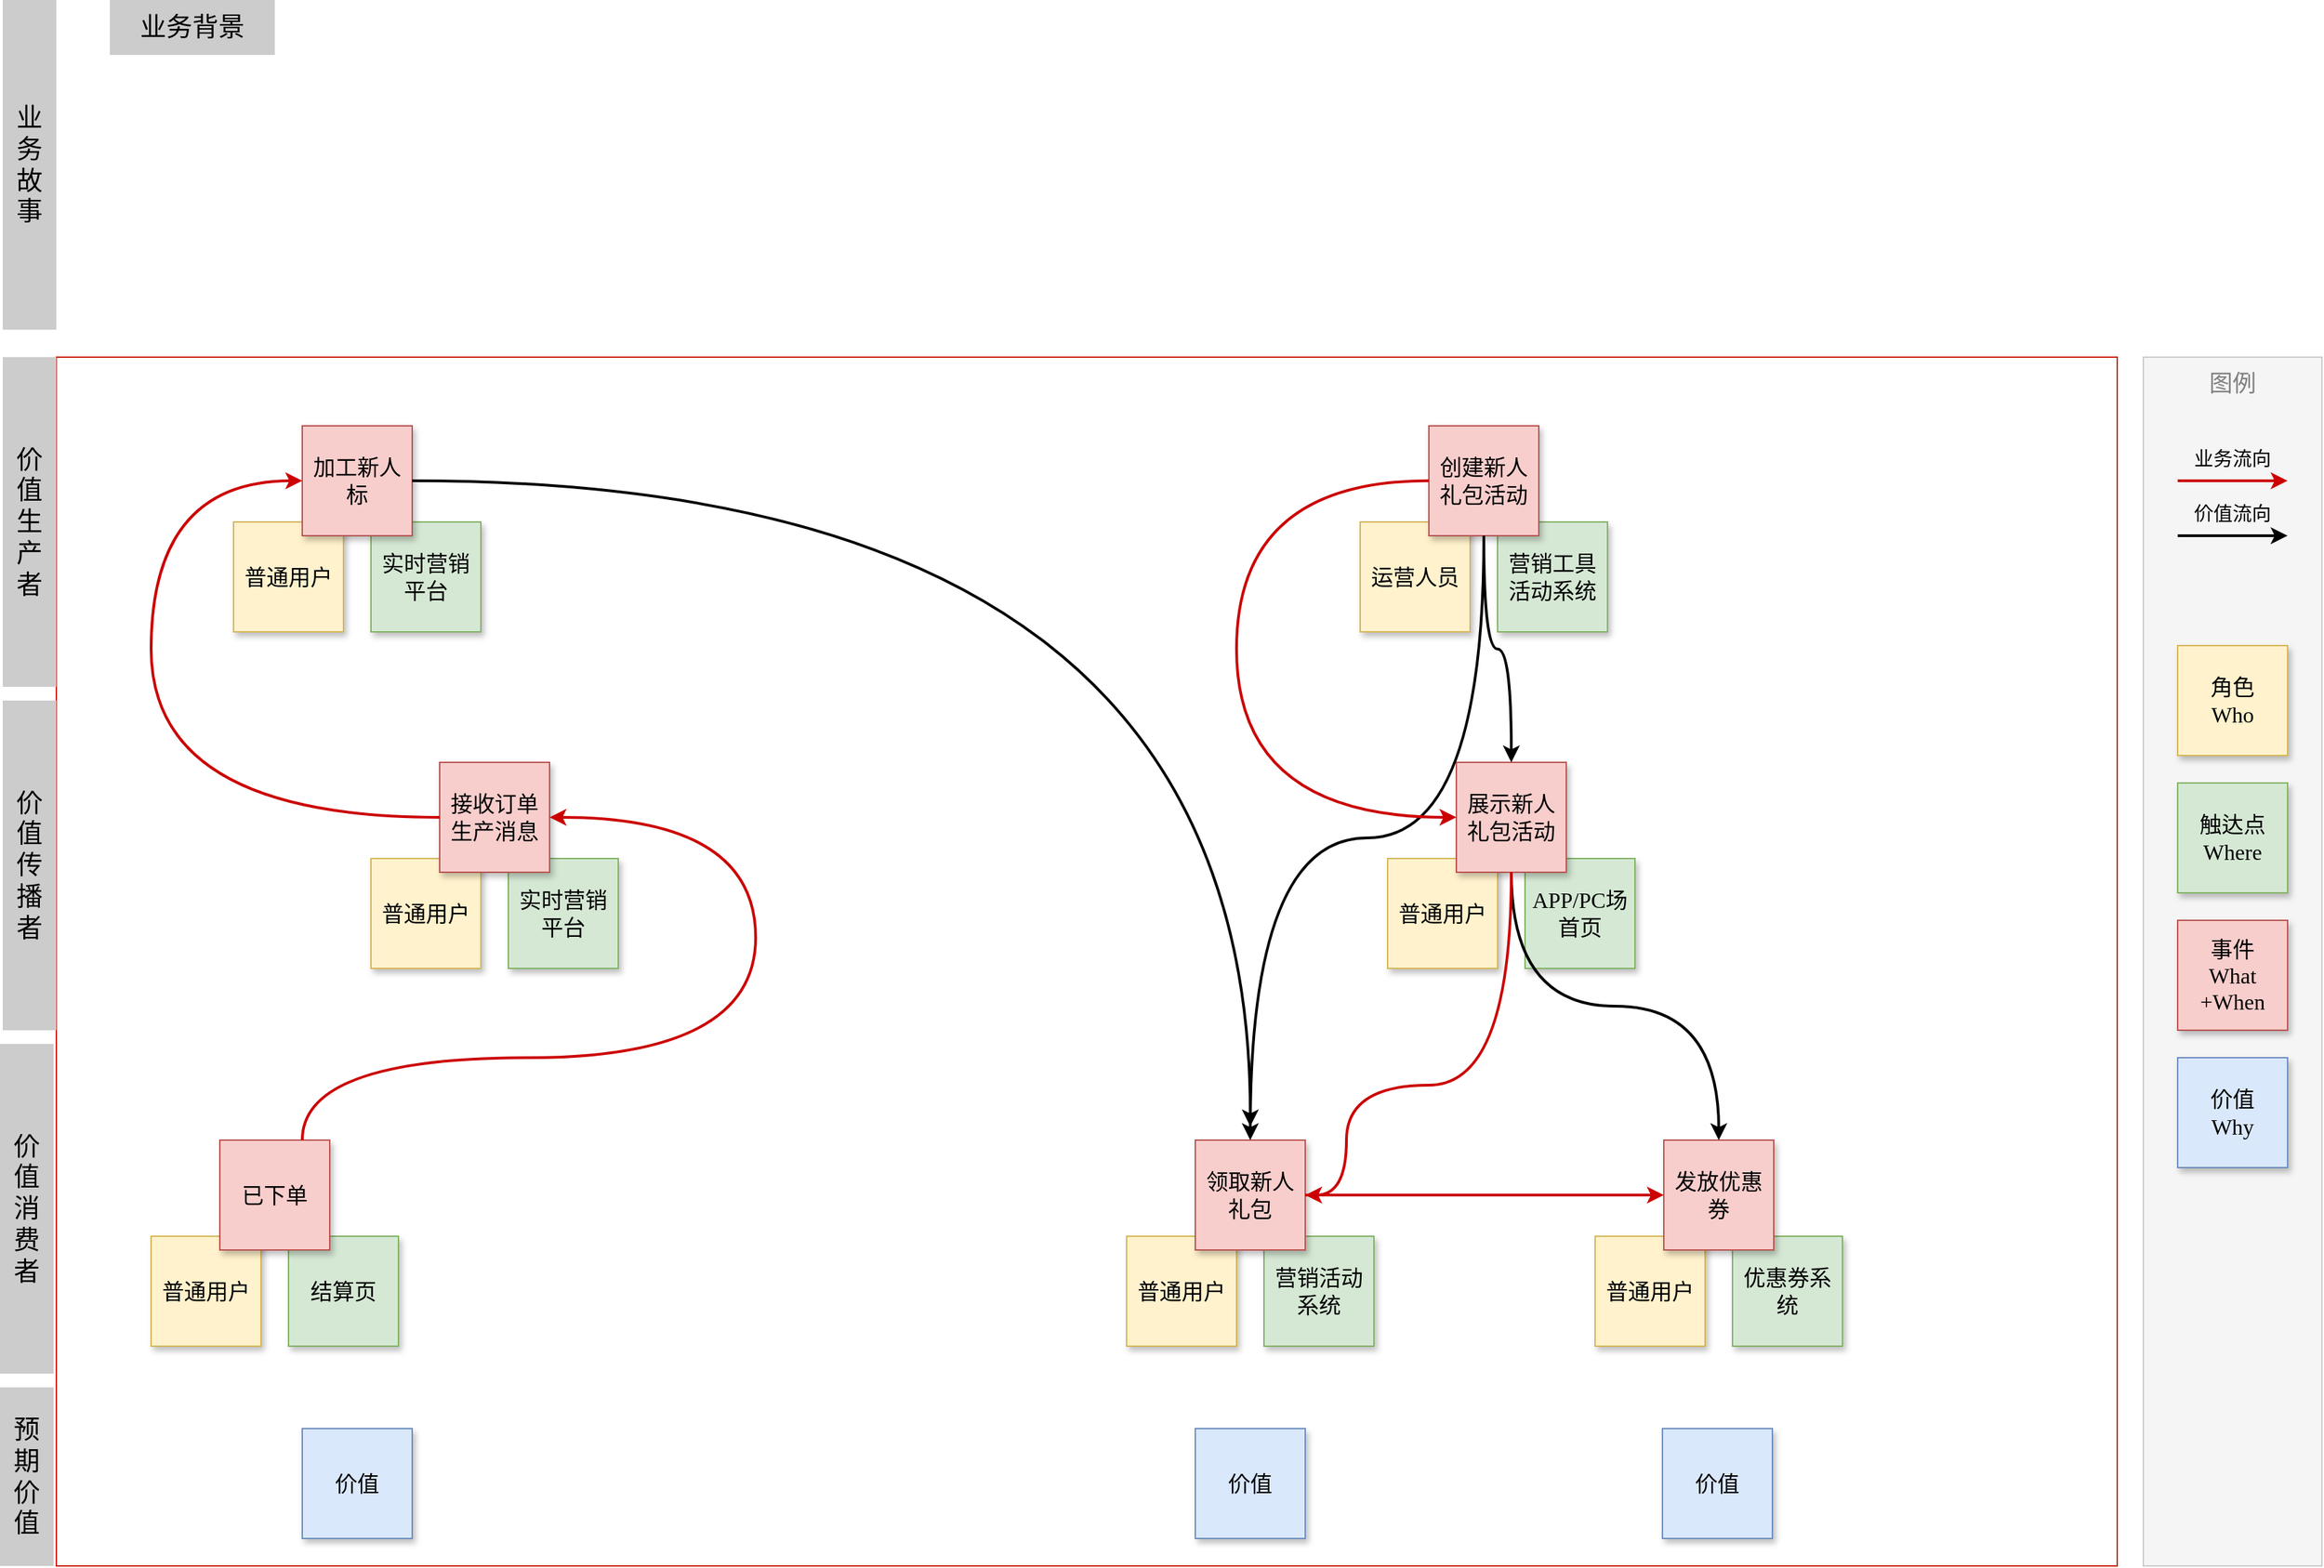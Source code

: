 <mxfile version="18.0.0" type="github" pages="2">
  <diagram id="4Q9TF3lznDVTkEvCDdlb" name="价值故事">
    <mxGraphModel dx="1554" dy="2163" grid="1" gridSize="10" guides="1" tooltips="1" connect="1" arrows="1" fold="1" page="1" pageScale="1" pageWidth="827" pageHeight="1169" math="0" shadow="0">
      <root>
        <mxCell id="0" />
        <mxCell id="1" parent="0" />
        <mxCell id="bpDGhnPp3fPbOnquEx1t-83" value="" style="rounded=0;whiteSpace=wrap;html=1;sketch=0;fontFamily=京东朗正体;fontSize=19;strokeWidth=1;fillColor=none;strokeColor=#CC2310;" parent="1" vertex="1">
          <mxGeometry x="121" y="-860" width="1500" height="880" as="geometry" />
        </mxCell>
        <mxCell id="bpDGhnPp3fPbOnquEx1t-13" value="" style="group" parent="1" vertex="1" connectable="0">
          <mxGeometry x="1640" y="-860" width="130" height="880" as="geometry" />
        </mxCell>
        <mxCell id="bpDGhnPp3fPbOnquEx1t-1" value="" style="rounded=0;whiteSpace=wrap;html=1;shadow=0;glass=0;sketch=0;fontFamily=京东朗正;fontSize=16;fillColor=#f5f5f5;strokeWidth=1;strokeColor=#CCCCCC;fontColor=#333333;" parent="bpDGhnPp3fPbOnquEx1t-13" vertex="1">
          <mxGeometry width="130" height="880" as="geometry" />
        </mxCell>
        <mxCell id="3SkN5idlx2916w4DAsXx-9" value="角色&lt;br&gt;Who" style="whiteSpace=wrap;html=1;aspect=fixed;fillColor=#fff2cc;strokeColor=#d6b656;shadow=1;sketch=0;glass=0;fontSize=16;fontFamily=京东朗正体;" parent="bpDGhnPp3fPbOnquEx1t-13" vertex="1">
          <mxGeometry x="25" y="210" width="80" height="80" as="geometry" />
        </mxCell>
        <mxCell id="3SkN5idlx2916w4DAsXx-10" value="事件&lt;br&gt;What&lt;br&gt;+When" style="whiteSpace=wrap;html=1;aspect=fixed;fillColor=#f8cecc;strokeColor=#b85450;shadow=1;sketch=0;glass=0;fontSize=16;fontFamily=京东朗正体;" parent="bpDGhnPp3fPbOnquEx1t-13" vertex="1">
          <mxGeometry x="25" y="410" width="80" height="80" as="geometry" />
        </mxCell>
        <mxCell id="3SkN5idlx2916w4DAsXx-11" value="价值&lt;br&gt;Why" style="whiteSpace=wrap;html=1;aspect=fixed;fillColor=#dae8fc;strokeColor=#6c8ebf;shadow=1;sketch=0;glass=0;fontSize=16;fontFamily=京东朗正体;" parent="bpDGhnPp3fPbOnquEx1t-13" vertex="1">
          <mxGeometry x="25" y="510" width="80" height="80" as="geometry" />
        </mxCell>
        <mxCell id="3SkN5idlx2916w4DAsXx-13" value="触达点&lt;br&gt;Where" style="whiteSpace=wrap;html=1;aspect=fixed;fillColor=#d5e8d4;strokeColor=#82b366;shadow=1;sketch=0;glass=0;fontSize=16;fontFamily=京东朗正体;" parent="bpDGhnPp3fPbOnquEx1t-13" vertex="1">
          <mxGeometry x="25" y="310" width="80" height="80" as="geometry" />
        </mxCell>
        <mxCell id="bpDGhnPp3fPbOnquEx1t-4" value="图例" style="text;html=1;strokeColor=none;fillColor=none;align=center;verticalAlign=middle;whiteSpace=wrap;rounded=0;sketch=0;fontFamily=京东朗正体;fontSize=17;fontColor=#808080;" parent="bpDGhnPp3fPbOnquEx1t-13" vertex="1">
          <mxGeometry width="130" height="40" as="geometry" />
        </mxCell>
        <mxCell id="bpDGhnPp3fPbOnquEx1t-8" value="" style="curved=1;endArrow=classic;html=1;fontFamily=京东朗正;fontSize=16;strokeColor=#000000;strokeWidth=2;sketch=0;anchorPointDirection=1;exitX=1;exitY=0.5;exitDx=0;exitDy=0;edgeStyle=orthogonalEdgeStyle;" parent="bpDGhnPp3fPbOnquEx1t-13" edge="1">
          <mxGeometry width="50" height="50" relative="1" as="geometry">
            <mxPoint x="25" y="130" as="sourcePoint" />
            <mxPoint x="105" y="130" as="targetPoint" />
          </mxGeometry>
        </mxCell>
        <mxCell id="bpDGhnPp3fPbOnquEx1t-9" value="价值流向" style="text;html=1;strokeColor=none;fillColor=none;align=center;verticalAlign=middle;whiteSpace=wrap;rounded=0;sketch=0;fontFamily=京东朗正体;fontSize=14;fontColor=#000000;" parent="bpDGhnPp3fPbOnquEx1t-13" vertex="1">
          <mxGeometry y="105" width="130" height="20" as="geometry" />
        </mxCell>
        <mxCell id="bpDGhnPp3fPbOnquEx1t-10" value="" style="curved=1;endArrow=classic;html=1;fontFamily=京东朗正;fontSize=16;strokeColor=#CC0000;strokeWidth=2;sketch=0;anchorPointDirection=1;exitX=1;exitY=0.5;exitDx=0;exitDy=0;edgeStyle=orthogonalEdgeStyle;" parent="bpDGhnPp3fPbOnquEx1t-13" edge="1">
          <mxGeometry width="50" height="50" relative="1" as="geometry">
            <mxPoint x="25" y="90" as="sourcePoint" />
            <mxPoint x="105" y="90" as="targetPoint" />
          </mxGeometry>
        </mxCell>
        <mxCell id="bpDGhnPp3fPbOnquEx1t-11" value="业务流向" style="text;html=1;strokeColor=none;fillColor=none;align=center;verticalAlign=middle;whiteSpace=wrap;rounded=0;sketch=0;fontFamily=京东朗正体;fontSize=14;fontColor=#000000;" parent="bpDGhnPp3fPbOnquEx1t-13" vertex="1">
          <mxGeometry y="65" width="130" height="20" as="geometry" />
        </mxCell>
        <mxCell id="bpDGhnPp3fPbOnquEx1t-30" value="价值" style="whiteSpace=wrap;html=1;aspect=fixed;fillColor=#dae8fc;strokeColor=#6c8ebf;shadow=1;sketch=0;glass=0;fontSize=16;fontFamily=京东朗正体;" parent="1" vertex="1">
          <mxGeometry x="300" y="-80" width="80" height="80" as="geometry" />
        </mxCell>
        <mxCell id="bpDGhnPp3fPbOnquEx1t-32" value="价值" style="whiteSpace=wrap;html=1;aspect=fixed;fillColor=#dae8fc;strokeColor=#6c8ebf;shadow=1;sketch=0;glass=0;fontSize=16;fontFamily=京东朗正体;" parent="1" vertex="1">
          <mxGeometry x="950" y="-80" width="80" height="80" as="geometry" />
        </mxCell>
        <mxCell id="bpDGhnPp3fPbOnquEx1t-33" value="价值" style="whiteSpace=wrap;html=1;aspect=fixed;fillColor=#dae8fc;strokeColor=#6c8ebf;shadow=1;sketch=0;glass=0;fontSize=16;fontFamily=京东朗正体;" parent="1" vertex="1">
          <mxGeometry x="1290" y="-80" width="80" height="80" as="geometry" />
        </mxCell>
        <mxCell id="bpDGhnPp3fPbOnquEx1t-35" value="预期价值" style="rounded=0;whiteSpace=wrap;html=1;sketch=0;fontFamily=京东朗正体;fontSize=19;fontColor=#000000;strokeColor=none;strokeWidth=1;fillColor=#CCCCCC;" parent="1" vertex="1">
          <mxGeometry x="80" y="-110" width="39" height="130" as="geometry" />
        </mxCell>
        <mxCell id="bpDGhnPp3fPbOnquEx1t-36" value="价值消费者" style="rounded=0;whiteSpace=wrap;html=1;sketch=0;fontFamily=京东朗正体;fontSize=19;fontColor=#000000;strokeColor=none;strokeWidth=1;fillColor=#CCCCCC;" parent="1" vertex="1">
          <mxGeometry x="80" y="-360" width="39" height="240" as="geometry" />
        </mxCell>
        <mxCell id="bpDGhnPp3fPbOnquEx1t-41" value="" style="group" parent="1" vertex="1" connectable="0">
          <mxGeometry x="190" y="-290" width="180" height="150" as="geometry" />
        </mxCell>
        <mxCell id="bpDGhnPp3fPbOnquEx1t-37" value="普通用户" style="whiteSpace=wrap;html=1;aspect=fixed;fillColor=#fff2cc;strokeColor=#d6b656;shadow=1;sketch=0;glass=0;fontSize=16;fontFamily=京东朗正体;" parent="bpDGhnPp3fPbOnquEx1t-41" vertex="1">
          <mxGeometry y="70" width="80" height="80" as="geometry" />
        </mxCell>
        <mxCell id="bpDGhnPp3fPbOnquEx1t-39" value="结算页" style="whiteSpace=wrap;html=1;aspect=fixed;fillColor=#d5e8d4;strokeColor=#82b366;shadow=1;sketch=0;glass=0;fontSize=16;fontFamily=京东朗正体;" parent="bpDGhnPp3fPbOnquEx1t-41" vertex="1">
          <mxGeometry x="100" y="70" width="80" height="80" as="geometry" />
        </mxCell>
        <mxCell id="bpDGhnPp3fPbOnquEx1t-40" value="已下单" style="whiteSpace=wrap;html=1;aspect=fixed;fillColor=#f8cecc;strokeColor=#b85450;shadow=1;sketch=0;glass=0;fontSize=16;fontFamily=京东朗正体;" parent="bpDGhnPp3fPbOnquEx1t-41" vertex="1">
          <mxGeometry x="50" width="80" height="80" as="geometry" />
        </mxCell>
        <mxCell id="bpDGhnPp3fPbOnquEx1t-46" value="" style="group" parent="1" vertex="1" connectable="0">
          <mxGeometry x="900" y="-290" width="180" height="150" as="geometry" />
        </mxCell>
        <mxCell id="bpDGhnPp3fPbOnquEx1t-47" value="普通用户" style="whiteSpace=wrap;html=1;aspect=fixed;fillColor=#fff2cc;strokeColor=#d6b656;shadow=1;sketch=0;glass=0;fontSize=16;fontFamily=京东朗正体;" parent="bpDGhnPp3fPbOnquEx1t-46" vertex="1">
          <mxGeometry y="70" width="80" height="80" as="geometry" />
        </mxCell>
        <mxCell id="bpDGhnPp3fPbOnquEx1t-48" value="营销活动系统" style="whiteSpace=wrap;html=1;aspect=fixed;fillColor=#d5e8d4;strokeColor=#82b366;shadow=1;sketch=0;glass=0;fontSize=16;fontFamily=京东朗正体;" parent="bpDGhnPp3fPbOnquEx1t-46" vertex="1">
          <mxGeometry x="100" y="70" width="80" height="80" as="geometry" />
        </mxCell>
        <mxCell id="bpDGhnPp3fPbOnquEx1t-49" value="领取新人礼包" style="whiteSpace=wrap;html=1;aspect=fixed;fillColor=#f8cecc;strokeColor=#b85450;shadow=1;sketch=0;glass=0;fontSize=16;fontFamily=京东朗正体;" parent="bpDGhnPp3fPbOnquEx1t-46" vertex="1">
          <mxGeometry x="50" width="80" height="80" as="geometry" />
        </mxCell>
        <mxCell id="bpDGhnPp3fPbOnquEx1t-50" value="" style="group" parent="1" vertex="1" connectable="0">
          <mxGeometry x="1241" y="-290" width="180" height="150" as="geometry" />
        </mxCell>
        <mxCell id="bpDGhnPp3fPbOnquEx1t-51" value="普通用户" style="whiteSpace=wrap;html=1;aspect=fixed;fillColor=#fff2cc;strokeColor=#d6b656;shadow=1;sketch=0;glass=0;fontSize=16;fontFamily=京东朗正体;" parent="bpDGhnPp3fPbOnquEx1t-50" vertex="1">
          <mxGeometry y="70" width="80" height="80" as="geometry" />
        </mxCell>
        <mxCell id="bpDGhnPp3fPbOnquEx1t-52" value="优惠券系统" style="whiteSpace=wrap;html=1;aspect=fixed;fillColor=#d5e8d4;strokeColor=#82b366;shadow=1;sketch=0;glass=0;fontSize=16;fontFamily=京东朗正体;" parent="bpDGhnPp3fPbOnquEx1t-50" vertex="1">
          <mxGeometry x="100" y="70" width="80" height="80" as="geometry" />
        </mxCell>
        <mxCell id="bpDGhnPp3fPbOnquEx1t-53" value="发放优惠券" style="whiteSpace=wrap;html=1;aspect=fixed;fillColor=#f8cecc;strokeColor=#b85450;shadow=1;sketch=0;glass=0;fontSize=16;fontFamily=京东朗正体;" parent="bpDGhnPp3fPbOnquEx1t-50" vertex="1">
          <mxGeometry x="50" width="80" height="80" as="geometry" />
        </mxCell>
        <mxCell id="bpDGhnPp3fPbOnquEx1t-54" value="" style="group" parent="1" vertex="1" connectable="0">
          <mxGeometry x="350" y="-565" width="180" height="150" as="geometry" />
        </mxCell>
        <mxCell id="bpDGhnPp3fPbOnquEx1t-55" value="普通用户" style="whiteSpace=wrap;html=1;aspect=fixed;fillColor=#fff2cc;strokeColor=#d6b656;shadow=1;sketch=0;glass=0;fontSize=16;fontFamily=京东朗正体;" parent="bpDGhnPp3fPbOnquEx1t-54" vertex="1">
          <mxGeometry y="70" width="80" height="80" as="geometry" />
        </mxCell>
        <mxCell id="bpDGhnPp3fPbOnquEx1t-56" value="实时营销平台" style="whiteSpace=wrap;html=1;aspect=fixed;fillColor=#d5e8d4;strokeColor=#82b366;shadow=1;sketch=0;glass=0;fontSize=16;fontFamily=京东朗正体;" parent="bpDGhnPp3fPbOnquEx1t-54" vertex="1">
          <mxGeometry x="100" y="70" width="80" height="80" as="geometry" />
        </mxCell>
        <mxCell id="bpDGhnPp3fPbOnquEx1t-57" value="接收订单生产消息" style="whiteSpace=wrap;html=1;aspect=fixed;fillColor=#f8cecc;strokeColor=#b85450;shadow=1;sketch=0;glass=0;fontSize=16;fontFamily=京东朗正体;" parent="bpDGhnPp3fPbOnquEx1t-54" vertex="1">
          <mxGeometry x="50" width="80" height="80" as="geometry" />
        </mxCell>
        <mxCell id="bpDGhnPp3fPbOnquEx1t-58" value="" style="group" parent="1" vertex="1" connectable="0">
          <mxGeometry x="250" y="-810" width="180" height="150" as="geometry" />
        </mxCell>
        <mxCell id="bpDGhnPp3fPbOnquEx1t-59" value="普通用户" style="whiteSpace=wrap;html=1;aspect=fixed;fillColor=#fff2cc;strokeColor=#d6b656;shadow=1;sketch=0;glass=0;fontSize=16;fontFamily=京东朗正体;" parent="bpDGhnPp3fPbOnquEx1t-58" vertex="1">
          <mxGeometry y="70" width="80" height="80" as="geometry" />
        </mxCell>
        <mxCell id="bpDGhnPp3fPbOnquEx1t-60" value="实时营销平台" style="whiteSpace=wrap;html=1;aspect=fixed;fillColor=#d5e8d4;strokeColor=#82b366;shadow=1;sketch=0;glass=0;fontSize=16;fontFamily=京东朗正体;" parent="bpDGhnPp3fPbOnquEx1t-58" vertex="1">
          <mxGeometry x="100" y="70" width="80" height="80" as="geometry" />
        </mxCell>
        <mxCell id="bpDGhnPp3fPbOnquEx1t-61" value="加工新人标" style="whiteSpace=wrap;html=1;aspect=fixed;fillColor=#f8cecc;strokeColor=#b85450;shadow=1;sketch=0;glass=0;fontSize=16;fontFamily=京东朗正体;" parent="bpDGhnPp3fPbOnquEx1t-58" vertex="1">
          <mxGeometry x="50" width="80" height="80" as="geometry" />
        </mxCell>
        <mxCell id="bpDGhnPp3fPbOnquEx1t-64" value="" style="group" parent="1" vertex="1" connectable="0">
          <mxGeometry x="1070" y="-810" width="180" height="150" as="geometry" />
        </mxCell>
        <mxCell id="bpDGhnPp3fPbOnquEx1t-65" value="运营人员" style="whiteSpace=wrap;html=1;aspect=fixed;fillColor=#fff2cc;strokeColor=#d6b656;shadow=1;sketch=0;glass=0;fontSize=16;fontFamily=京东朗正体;" parent="bpDGhnPp3fPbOnquEx1t-64" vertex="1">
          <mxGeometry y="70" width="80" height="80" as="geometry" />
        </mxCell>
        <mxCell id="bpDGhnPp3fPbOnquEx1t-66" value="营销工具活动系统" style="whiteSpace=wrap;html=1;aspect=fixed;fillColor=#d5e8d4;strokeColor=#82b366;shadow=1;sketch=0;glass=0;fontSize=16;fontFamily=京东朗正体;" parent="bpDGhnPp3fPbOnquEx1t-64" vertex="1">
          <mxGeometry x="100" y="70" width="80" height="80" as="geometry" />
        </mxCell>
        <mxCell id="bpDGhnPp3fPbOnquEx1t-67" value="创建新人礼包活动" style="whiteSpace=wrap;html=1;aspect=fixed;fillColor=#f8cecc;strokeColor=#b85450;shadow=1;sketch=0;glass=0;fontSize=16;fontFamily=京东朗正体;" parent="bpDGhnPp3fPbOnquEx1t-64" vertex="1">
          <mxGeometry x="50" width="80" height="80" as="geometry" />
        </mxCell>
        <mxCell id="bpDGhnPp3fPbOnquEx1t-68" value="" style="group" parent="1" vertex="1" connectable="0">
          <mxGeometry x="1090" y="-565" width="180" height="150" as="geometry" />
        </mxCell>
        <mxCell id="bpDGhnPp3fPbOnquEx1t-69" value="普通用户" style="whiteSpace=wrap;html=1;aspect=fixed;fillColor=#fff2cc;strokeColor=#d6b656;shadow=1;sketch=0;glass=0;fontSize=16;fontFamily=京东朗正体;" parent="bpDGhnPp3fPbOnquEx1t-68" vertex="1">
          <mxGeometry y="70" width="80" height="80" as="geometry" />
        </mxCell>
        <mxCell id="bpDGhnPp3fPbOnquEx1t-70" value="APP/PC场首页" style="whiteSpace=wrap;html=1;aspect=fixed;fillColor=#d5e8d4;strokeColor=#82b366;shadow=1;sketch=0;glass=0;fontSize=16;fontFamily=京东朗正体;" parent="bpDGhnPp3fPbOnquEx1t-68" vertex="1">
          <mxGeometry x="100" y="70" width="80" height="80" as="geometry" />
        </mxCell>
        <mxCell id="bpDGhnPp3fPbOnquEx1t-71" value="展示新人礼包活动" style="whiteSpace=wrap;html=1;aspect=fixed;fillColor=#f8cecc;strokeColor=#b85450;shadow=1;sketch=0;glass=0;fontSize=16;fontFamily=京东朗正体;" parent="bpDGhnPp3fPbOnquEx1t-68" vertex="1">
          <mxGeometry x="50" width="80" height="80" as="geometry" />
        </mxCell>
        <mxCell id="bpDGhnPp3fPbOnquEx1t-76" value="" style="curved=1;endArrow=classic;html=1;fontFamily=京东朗正;fontSize=16;strokeColor=#000000;strokeWidth=2;sketch=0;anchorPointDirection=1;exitX=0.5;exitY=1;exitDx=0;exitDy=0;entryX=0.5;entryY=0;entryDx=0;entryDy=0;edgeStyle=orthogonalEdgeStyle;" parent="1" source="bpDGhnPp3fPbOnquEx1t-67" target="bpDGhnPp3fPbOnquEx1t-71" edge="1">
          <mxGeometry width="50" height="50" relative="1" as="geometry">
            <mxPoint x="350" y="-750" as="sourcePoint" />
            <mxPoint x="440" y="-560" as="targetPoint" />
          </mxGeometry>
        </mxCell>
        <mxCell id="bpDGhnPp3fPbOnquEx1t-77" value="" style="curved=1;endArrow=classic;html=1;fontFamily=京东朗正;fontSize=16;strokeColor=#000000;strokeWidth=2;sketch=0;anchorPointDirection=1;exitX=0.5;exitY=1;exitDx=0;exitDy=0;entryX=0.5;entryY=0;entryDx=0;entryDy=0;edgeStyle=orthogonalEdgeStyle;" parent="1" source="bpDGhnPp3fPbOnquEx1t-71" target="bpDGhnPp3fPbOnquEx1t-53" edge="1">
          <mxGeometry width="50" height="50" relative="1" as="geometry">
            <mxPoint x="1170" y="-750" as="sourcePoint" />
            <mxPoint x="1220" y="-580" as="targetPoint" />
          </mxGeometry>
        </mxCell>
        <mxCell id="bpDGhnPp3fPbOnquEx1t-78" value="" style="curved=1;endArrow=classic;html=1;fontFamily=京东朗正;fontSize=16;strokeColor=#000000;strokeWidth=2;sketch=0;anchorPointDirection=1;exitX=0.5;exitY=1;exitDx=0;exitDy=0;edgeStyle=orthogonalEdgeStyle;entryX=0.5;entryY=0;entryDx=0;entryDy=0;" parent="1" source="bpDGhnPp3fPbOnquEx1t-67" target="bpDGhnPp3fPbOnquEx1t-49" edge="1">
          <mxGeometry width="50" height="50" relative="1" as="geometry">
            <mxPoint x="1220" y="-500" as="sourcePoint" />
            <mxPoint x="1050" y="-330" as="targetPoint" />
          </mxGeometry>
        </mxCell>
        <mxCell id="bpDGhnPp3fPbOnquEx1t-81" value="价值传播者" style="rounded=0;whiteSpace=wrap;html=1;sketch=0;fontFamily=京东朗正体;fontSize=19;fontColor=#000000;strokeColor=none;strokeWidth=1;fillColor=#CCCCCC;" parent="1" vertex="1">
          <mxGeometry x="82" y="-610" width="39" height="240" as="geometry" />
        </mxCell>
        <mxCell id="bpDGhnPp3fPbOnquEx1t-82" value="价值生产者" style="rounded=0;whiteSpace=wrap;html=1;sketch=0;fontFamily=京东朗正体;fontSize=19;fontColor=#000000;strokeColor=none;strokeWidth=1;fillColor=#CCCCCC;" parent="1" vertex="1">
          <mxGeometry x="82" y="-860" width="39" height="240" as="geometry" />
        </mxCell>
        <mxCell id="S9hHqoM9A22FSPVNlVHQ-2" value="业务故事" style="rounded=0;whiteSpace=wrap;html=1;sketch=0;fontFamily=京东朗正体;fontSize=19;fontColor=#000000;strokeColor=none;strokeWidth=1;fillColor=#CCCCCC;" vertex="1" parent="1">
          <mxGeometry x="82" y="-1120" width="39" height="240" as="geometry" />
        </mxCell>
        <mxCell id="S9hHqoM9A22FSPVNlVHQ-3" value="业务背景" style="rounded=0;whiteSpace=wrap;html=1;sketch=0;fontFamily=京东朗正体;fontSize=19;fontColor=#000000;strokeColor=none;strokeWidth=1;fillColor=#CCCCCC;" vertex="1" parent="1">
          <mxGeometry x="160" y="-1120" width="120" height="40" as="geometry" />
        </mxCell>
        <mxCell id="S9hHqoM9A22FSPVNlVHQ-5" value="" style="curved=1;endArrow=classic;html=1;fontFamily=京东朗正;fontSize=16;strokeColor=#000000;strokeWidth=2;sketch=0;anchorPointDirection=1;edgeStyle=orthogonalEdgeStyle;" edge="1" parent="1" source="bpDGhnPp3fPbOnquEx1t-61">
          <mxGeometry width="50" height="50" relative="1" as="geometry">
            <mxPoint x="350" y="-720" as="sourcePoint" />
            <mxPoint x="990" y="-300" as="targetPoint" />
          </mxGeometry>
        </mxCell>
        <mxCell id="S9hHqoM9A22FSPVNlVHQ-8" value="" style="curved=1;endArrow=classic;html=1;fontFamily=京东朗正;fontSize=16;strokeColor=#CC0000;strokeWidth=2;sketch=0;anchorPointDirection=1;edgeStyle=orthogonalEdgeStyle;exitX=0;exitY=0.5;exitDx=0;exitDy=0;" edge="1" parent="1" source="bpDGhnPp3fPbOnquEx1t-57">
          <mxGeometry width="50" height="50" relative="1" as="geometry">
            <mxPoint x="410" y="-525" as="sourcePoint" />
            <mxPoint x="300" y="-770" as="targetPoint" />
            <Array as="points">
              <mxPoint x="190" y="-525" />
              <mxPoint x="190" y="-770" />
            </Array>
          </mxGeometry>
        </mxCell>
        <mxCell id="S9hHqoM9A22FSPVNlVHQ-10" value="" style="endArrow=classic;html=1;fontFamily=京东朗正;fontSize=16;strokeColor=#CC0000;strokeWidth=2;sketch=0;anchorPointDirection=1;exitX=0.75;exitY=0;exitDx=0;exitDy=0;entryX=1;entryY=0.5;entryDx=0;entryDy=0;edgeStyle=orthogonalEdgeStyle;curved=1;" edge="1" parent="1" source="bpDGhnPp3fPbOnquEx1t-40" target="bpDGhnPp3fPbOnquEx1t-57">
          <mxGeometry width="50" height="50" relative="1" as="geometry">
            <mxPoint x="800" y="-305" as="sourcePoint" />
            <mxPoint x="700" y="-550" as="targetPoint" />
            <Array as="points">
              <mxPoint x="300" y="-350" />
              <mxPoint x="630" y="-350" />
              <mxPoint x="630" y="-525" />
            </Array>
          </mxGeometry>
        </mxCell>
        <mxCell id="S9hHqoM9A22FSPVNlVHQ-13" style="edgeStyle=orthogonalEdgeStyle;rounded=0;orthogonalLoop=1;jettySize=auto;html=1;exitX=1;exitY=0.5;exitDx=0;exitDy=0;strokeColor=#CC0000;strokeWidth=2;" edge="1" parent="1" source="bpDGhnPp3fPbOnquEx1t-49" target="bpDGhnPp3fPbOnquEx1t-53">
          <mxGeometry relative="1" as="geometry" />
        </mxCell>
        <mxCell id="S9hHqoM9A22FSPVNlVHQ-15" style="edgeStyle=orthogonalEdgeStyle;curved=1;rounded=0;orthogonalLoop=1;jettySize=auto;html=1;exitX=0;exitY=0.5;exitDx=0;exitDy=0;entryX=0;entryY=0.5;entryDx=0;entryDy=0;strokeColor=#CC0000;strokeWidth=2;" edge="1" parent="1" source="bpDGhnPp3fPbOnquEx1t-67" target="bpDGhnPp3fPbOnquEx1t-71">
          <mxGeometry relative="1" as="geometry">
            <Array as="points">
              <mxPoint x="980" y="-770" />
              <mxPoint x="980" y="-525" />
            </Array>
          </mxGeometry>
        </mxCell>
        <mxCell id="S9hHqoM9A22FSPVNlVHQ-16" style="edgeStyle=orthogonalEdgeStyle;curved=1;rounded=0;orthogonalLoop=1;jettySize=auto;html=1;exitX=0.5;exitY=1;exitDx=0;exitDy=0;strokeColor=#CC0000;strokeWidth=2;" edge="1" parent="1" source="bpDGhnPp3fPbOnquEx1t-71">
          <mxGeometry relative="1" as="geometry">
            <mxPoint x="1030" y="-250" as="targetPoint" />
            <Array as="points">
              <mxPoint x="1180" y="-330" />
              <mxPoint x="1060" y="-330" />
              <mxPoint x="1060" y="-250" />
            </Array>
          </mxGeometry>
        </mxCell>
      </root>
    </mxGraphModel>
  </diagram>
  <diagram name="领域故事" id="5EuLv_1qztmJRpXk5cUI">
    <mxGraphModel dx="1843" dy="2561" grid="1" gridSize="10" guides="1" tooltips="1" connect="1" arrows="1" fold="1" page="1" pageScale="1" pageWidth="827" pageHeight="1169" math="0" shadow="0">
      <root>
        <mxCell id="u30Eq78EmsPnJdgFToXr-0" />
        <mxCell id="u30Eq78EmsPnJdgFToXr-1" parent="u30Eq78EmsPnJdgFToXr-0" />
        <mxCell id="5rHZGvarsXiVJbwUiGUU-30" value="" style="rounded=0;whiteSpace=wrap;html=1;sketch=0;fontFamily=京东朗正体;fontSize=19;strokeWidth=1;fillColor=none;strokeColor=#CCCCCC;" parent="u30Eq78EmsPnJdgFToXr-1" vertex="1">
          <mxGeometry x="210" y="-860" width="290" height="880" as="geometry" />
        </mxCell>
        <mxCell id="u30Eq78EmsPnJdgFToXr-2" value="" style="rounded=0;whiteSpace=wrap;html=1;sketch=0;fontFamily=京东朗正体;fontSize=19;strokeWidth=1;fillColor=none;strokeColor=#CCCCCC;" parent="u30Eq78EmsPnJdgFToXr-1" vertex="1">
          <mxGeometry x="1340" y="-860" width="290" height="880" as="geometry" />
        </mxCell>
        <mxCell id="u30Eq78EmsPnJdgFToXr-101" value="价值" style="whiteSpace=wrap;html=1;aspect=fixed;fillColor=#dae8fc;strokeColor=#6c8ebf;shadow=1;sketch=0;glass=0;fontSize=16;fontFamily=京东朗正体;" parent="u30Eq78EmsPnJdgFToXr-1" vertex="1">
          <mxGeometry x="1400" y="-620" width="80" height="80" as="geometry" />
        </mxCell>
        <mxCell id="5rHZGvarsXiVJbwUiGUU-0" value="角色" style="whiteSpace=wrap;html=1;aspect=fixed;fillColor=#fff2cc;strokeColor=#d6b656;shadow=1;sketch=0;glass=0;fontSize=16;fontFamily=京东朗正体;" parent="u30Eq78EmsPnJdgFToXr-1" vertex="1">
          <mxGeometry x="1500" y="-620" width="80" height="80" as="geometry" />
        </mxCell>
        <mxCell id="u30Eq78EmsPnJdgFToXr-3" value="" style="rounded=0;whiteSpace=wrap;html=1;shadow=0;glass=0;sketch=1;fontFamily=京东朗正;fontSize=16;fillColor=#E6E6E6;strokeWidth=1;strokeColor=#E6E6E6;" parent="u30Eq78EmsPnJdgFToXr-1" vertex="1">
          <mxGeometry x="1180" y="-860" width="120" height="880" as="geometry" />
        </mxCell>
        <mxCell id="u30Eq78EmsPnJdgFToXr-83" value="" style="group;fillColor=default;" parent="u30Eq78EmsPnJdgFToXr-1" vertex="1" connectable="0">
          <mxGeometry x="1640" y="-860" width="130" height="880" as="geometry" />
        </mxCell>
        <mxCell id="u30Eq78EmsPnJdgFToXr-84" value="" style="rounded=0;whiteSpace=wrap;html=1;shadow=0;glass=0;sketch=0;fontFamily=京东朗正;fontSize=16;fillColor=#f5f5f5;strokeWidth=1;strokeColor=#CCCCCC;fontColor=#333333;" parent="u30Eq78EmsPnJdgFToXr-83" vertex="1">
          <mxGeometry width="130" height="880" as="geometry" />
        </mxCell>
        <mxCell id="u30Eq78EmsPnJdgFToXr-85" value="角色&lt;br&gt;Who" style="whiteSpace=wrap;html=1;aspect=fixed;fillColor=#fff2cc;strokeColor=#d6b656;shadow=1;sketch=0;glass=0;fontSize=16;fontFamily=京东朗正体;" parent="u30Eq78EmsPnJdgFToXr-83" vertex="1">
          <mxGeometry x="25" y="210" width="80" height="80" as="geometry" />
        </mxCell>
        <mxCell id="u30Eq78EmsPnJdgFToXr-86" value="事件&lt;br&gt;What&lt;br&gt;+When" style="whiteSpace=wrap;html=1;aspect=fixed;fillColor=#f8cecc;strokeColor=#b85450;shadow=1;sketch=0;glass=0;fontSize=16;fontFamily=京东朗正体;" parent="u30Eq78EmsPnJdgFToXr-83" vertex="1">
          <mxGeometry x="25" y="410" width="80" height="80" as="geometry" />
        </mxCell>
        <mxCell id="u30Eq78EmsPnJdgFToXr-87" value="价值&lt;br&gt;Why" style="whiteSpace=wrap;html=1;aspect=fixed;fillColor=#dae8fc;strokeColor=#6c8ebf;shadow=1;sketch=0;glass=0;fontSize=16;fontFamily=京东朗正体;" parent="u30Eq78EmsPnJdgFToXr-83" vertex="1">
          <mxGeometry x="25" y="510" width="80" height="80" as="geometry" />
        </mxCell>
        <mxCell id="u30Eq78EmsPnJdgFToXr-88" value="触达点&lt;br&gt;Where" style="whiteSpace=wrap;html=1;aspect=fixed;fillColor=#d5e8d4;strokeColor=#82b366;shadow=1;sketch=0;glass=0;fontSize=16;fontFamily=京东朗正体;" parent="u30Eq78EmsPnJdgFToXr-83" vertex="1">
          <mxGeometry x="25" y="310" width="80" height="80" as="geometry" />
        </mxCell>
        <mxCell id="u30Eq78EmsPnJdgFToXr-89" value="子域" style="rhombus;whiteSpace=wrap;html=1;aspect=fixed;fillColor=#fff2cc;strokeColor=#d6b656;shadow=1;sketch=0;glass=0;fontSize=16;fontFamily=京东朗正体;" parent="u30Eq78EmsPnJdgFToXr-83" vertex="1">
          <mxGeometry x="10" y="610" width="110" height="110" as="geometry" />
        </mxCell>
        <mxCell id="u30Eq78EmsPnJdgFToXr-90" value="图例" style="text;html=1;strokeColor=none;fillColor=none;align=center;verticalAlign=middle;whiteSpace=wrap;rounded=0;sketch=0;fontFamily=京东朗正体;fontSize=17;fontColor=#808080;" parent="u30Eq78EmsPnJdgFToXr-83" vertex="1">
          <mxGeometry width="130" height="40" as="geometry" />
        </mxCell>
        <mxCell id="u30Eq78EmsPnJdgFToXr-91" value="领域服务" style="rhombus;whiteSpace=wrap;html=1;aspect=fixed;fillColor=#dae8fc;strokeColor=#6c8ebf;shadow=1;sketch=0;glass=0;fontSize=16;fontFamily=京东朗正体;" parent="u30Eq78EmsPnJdgFToXr-83" vertex="1">
          <mxGeometry x="10" y="740" width="110" height="110" as="geometry" />
        </mxCell>
        <mxCell id="u30Eq78EmsPnJdgFToXr-92" value="" style="curved=1;endArrow=classic;html=1;fontFamily=京东朗正;fontSize=16;strokeColor=#7EA6E0;strokeWidth=2;sketch=0;anchorPointDirection=1;exitX=1;exitY=0.5;exitDx=0;exitDy=0;edgeStyle=orthogonalEdgeStyle;" parent="u30Eq78EmsPnJdgFToXr-83" edge="1">
          <mxGeometry width="50" height="50" relative="1" as="geometry">
            <mxPoint x="25" y="170" as="sourcePoint" />
            <mxPoint x="105" y="170" as="targetPoint" />
          </mxGeometry>
        </mxCell>
        <mxCell id="u30Eq78EmsPnJdgFToXr-93" value="领域流程" style="text;html=1;strokeColor=none;fillColor=none;align=center;verticalAlign=middle;whiteSpace=wrap;rounded=0;sketch=0;fontFamily=京东朗正体;fontSize=14;fontColor=#000000;" parent="u30Eq78EmsPnJdgFToXr-83" vertex="1">
          <mxGeometry y="145" width="130" height="20" as="geometry" />
        </mxCell>
        <mxCell id="u30Eq78EmsPnJdgFToXr-94" value="" style="curved=1;endArrow=classic;html=1;fontFamily=京东朗正;fontSize=16;strokeColor=#000000;strokeWidth=2;sketch=0;anchorPointDirection=1;exitX=1;exitY=0.5;exitDx=0;exitDy=0;edgeStyle=orthogonalEdgeStyle;" parent="u30Eq78EmsPnJdgFToXr-83" edge="1">
          <mxGeometry width="50" height="50" relative="1" as="geometry">
            <mxPoint x="25" y="130" as="sourcePoint" />
            <mxPoint x="105" y="130" as="targetPoint" />
          </mxGeometry>
        </mxCell>
        <mxCell id="u30Eq78EmsPnJdgFToXr-95" value="价值流向" style="text;html=1;strokeColor=none;fillColor=none;align=center;verticalAlign=middle;whiteSpace=wrap;rounded=0;sketch=0;fontFamily=京东朗正体;fontSize=14;fontColor=#000000;" parent="u30Eq78EmsPnJdgFToXr-83" vertex="1">
          <mxGeometry y="105" width="130" height="20" as="geometry" />
        </mxCell>
        <mxCell id="u30Eq78EmsPnJdgFToXr-96" value="" style="curved=1;endArrow=classic;html=1;fontFamily=京东朗正;fontSize=16;strokeColor=#CC0000;strokeWidth=2;sketch=0;anchorPointDirection=1;exitX=1;exitY=0.5;exitDx=0;exitDy=0;edgeStyle=orthogonalEdgeStyle;" parent="u30Eq78EmsPnJdgFToXr-83" edge="1">
          <mxGeometry width="50" height="50" relative="1" as="geometry">
            <mxPoint x="25" y="90" as="sourcePoint" />
            <mxPoint x="105" y="90" as="targetPoint" />
          </mxGeometry>
        </mxCell>
        <mxCell id="u30Eq78EmsPnJdgFToXr-97" value="业务流向" style="text;html=1;strokeColor=none;fillColor=none;align=center;verticalAlign=middle;whiteSpace=wrap;rounded=0;sketch=0;fontFamily=京东朗正体;fontSize=14;fontColor=#000000;" parent="u30Eq78EmsPnJdgFToXr-83" vertex="1">
          <mxGeometry y="65" width="130" height="20" as="geometry" />
        </mxCell>
        <mxCell id="5rHZGvarsXiVJbwUiGUU-7" value="内部事件" style="rounded=0;whiteSpace=wrap;html=1;sketch=0;fontFamily=京东朗正体;fontSize=19;fontColor=#FFFFFF;strokeColor=none;strokeWidth=1;fillColor=#CC0000;" parent="u30Eq78EmsPnJdgFToXr-83" vertex="1">
          <mxGeometry x="-300" width="290" height="40" as="geometry" />
        </mxCell>
        <mxCell id="5rHZGvarsXiVJbwUiGUU-2" value="角色" style="whiteSpace=wrap;html=1;aspect=fixed;fillColor=#fff2cc;strokeColor=#d6b656;shadow=1;sketch=0;glass=0;fontSize=16;fontFamily=京东朗正体;" parent="u30Eq78EmsPnJdgFToXr-1" vertex="1">
          <mxGeometry x="1500" y="-374" width="80" height="80" as="geometry" />
        </mxCell>
        <mxCell id="5rHZGvarsXiVJbwUiGUU-3" value="事件" style="whiteSpace=wrap;html=1;aspect=fixed;fillColor=#f8cecc;strokeColor=#b85450;shadow=1;sketch=0;glass=0;fontSize=16;fontFamily=京东朗正体;" parent="u30Eq78EmsPnJdgFToXr-1" vertex="1">
          <mxGeometry x="1450" y="-434" width="80" height="80" as="geometry" />
        </mxCell>
        <mxCell id="5rHZGvarsXiVJbwUiGUU-5" value="角色" style="whiteSpace=wrap;html=1;aspect=fixed;fillColor=#fff2cc;strokeColor=#d6b656;shadow=1;sketch=0;glass=0;fontSize=16;fontFamily=京东朗正体;" parent="u30Eq78EmsPnJdgFToXr-1" vertex="1">
          <mxGeometry x="1500" y="-110" width="80" height="80" as="geometry" />
        </mxCell>
        <mxCell id="5rHZGvarsXiVJbwUiGUU-6" value="事件" style="whiteSpace=wrap;html=1;aspect=fixed;fillColor=#f8cecc;strokeColor=#b85450;shadow=1;sketch=0;glass=0;fontSize=16;fontFamily=京东朗正体;" parent="u30Eq78EmsPnJdgFToXr-1" vertex="1">
          <mxGeometry x="1450" y="-170" width="80" height="80" as="geometry" />
        </mxCell>
        <mxCell id="5rHZGvarsXiVJbwUiGUU-8" value="子域" style="rhombus;whiteSpace=wrap;html=1;aspect=fixed;fillColor=#fff2cc;strokeColor=#d6b656;shadow=1;sketch=0;glass=0;fontSize=16;fontFamily=京东朗正体;" parent="u30Eq78EmsPnJdgFToXr-1" vertex="1">
          <mxGeometry x="1186" y="-850" width="110" height="110" as="geometry" />
        </mxCell>
        <mxCell id="5rHZGvarsXiVJbwUiGUU-9" value="领域服务" style="rhombus;whiteSpace=wrap;html=1;aspect=fixed;fillColor=#dae8fc;strokeColor=#6c8ebf;shadow=1;sketch=0;glass=0;fontSize=16;fontFamily=京东朗正体;" parent="u30Eq78EmsPnJdgFToXr-1" vertex="1">
          <mxGeometry x="1186" y="-185" width="110" height="110" as="geometry" />
        </mxCell>
        <mxCell id="5rHZGvarsXiVJbwUiGUU-10" value="" style="rounded=0;whiteSpace=wrap;html=1;shadow=0;glass=0;sketch=1;fontFamily=京东朗正;fontSize=16;fillColor=#E6E6E6;strokeWidth=1;strokeColor=#E6E6E6;" parent="u30Eq78EmsPnJdgFToXr-1" vertex="1">
          <mxGeometry x="1020" y="-860" width="120" height="880" as="geometry" />
        </mxCell>
        <mxCell id="5rHZGvarsXiVJbwUiGUU-11" value="子域" style="rhombus;whiteSpace=wrap;html=1;aspect=fixed;fillColor=#fff2cc;strokeColor=#d6b656;shadow=1;sketch=0;glass=0;fontSize=16;fontFamily=京东朗正体;" parent="u30Eq78EmsPnJdgFToXr-1" vertex="1">
          <mxGeometry x="1026" y="-850" width="110" height="110" as="geometry" />
        </mxCell>
        <mxCell id="5rHZGvarsXiVJbwUiGUU-12" value="领域服务" style="rhombus;whiteSpace=wrap;html=1;aspect=fixed;fillColor=#dae8fc;strokeColor=#6c8ebf;shadow=1;sketch=0;glass=0;fontSize=16;fontFamily=京东朗正体;" parent="u30Eq78EmsPnJdgFToXr-1" vertex="1">
          <mxGeometry x="1026" y="-185" width="110" height="110" as="geometry" />
        </mxCell>
        <mxCell id="5rHZGvarsXiVJbwUiGUU-13" value="" style="rounded=0;whiteSpace=wrap;html=1;shadow=0;glass=0;sketch=1;fontFamily=京东朗正;fontSize=16;fillColor=#E6E6E6;strokeWidth=1;strokeColor=#E6E6E6;" parent="u30Eq78EmsPnJdgFToXr-1" vertex="1">
          <mxGeometry x="860" y="-860" width="120" height="880" as="geometry" />
        </mxCell>
        <mxCell id="5rHZGvarsXiVJbwUiGUU-14" value="子域" style="rhombus;whiteSpace=wrap;html=1;aspect=fixed;fillColor=#fff2cc;strokeColor=#d6b656;shadow=1;sketch=0;glass=0;fontSize=16;fontFamily=京东朗正体;" parent="u30Eq78EmsPnJdgFToXr-1" vertex="1">
          <mxGeometry x="866" y="-850" width="110" height="110" as="geometry" />
        </mxCell>
        <mxCell id="5rHZGvarsXiVJbwUiGUU-15" value="领域服务" style="rhombus;whiteSpace=wrap;html=1;aspect=fixed;fillColor=#dae8fc;strokeColor=#6c8ebf;shadow=1;sketch=0;glass=0;fontSize=16;fontFamily=京东朗正体;" parent="u30Eq78EmsPnJdgFToXr-1" vertex="1">
          <mxGeometry x="866" y="-185" width="110" height="110" as="geometry" />
        </mxCell>
        <mxCell id="5rHZGvarsXiVJbwUiGUU-16" value="" style="rounded=0;whiteSpace=wrap;html=1;shadow=0;glass=0;sketch=1;fontFamily=京东朗正;fontSize=16;fillColor=#E6E6E6;strokeWidth=1;strokeColor=#E6E6E6;" parent="u30Eq78EmsPnJdgFToXr-1" vertex="1">
          <mxGeometry x="700" y="-860" width="120" height="880" as="geometry" />
        </mxCell>
        <mxCell id="5rHZGvarsXiVJbwUiGUU-17" value="子域" style="rhombus;whiteSpace=wrap;html=1;aspect=fixed;fillColor=#fff2cc;strokeColor=#d6b656;shadow=1;sketch=0;glass=0;fontSize=16;fontFamily=京东朗正体;" parent="u30Eq78EmsPnJdgFToXr-1" vertex="1">
          <mxGeometry x="706" y="-850" width="110" height="110" as="geometry" />
        </mxCell>
        <mxCell id="5rHZGvarsXiVJbwUiGUU-18" value="领域服务" style="rhombus;whiteSpace=wrap;html=1;aspect=fixed;fillColor=#dae8fc;strokeColor=#6c8ebf;shadow=1;sketch=0;glass=0;fontSize=16;fontFamily=京东朗正体;" parent="u30Eq78EmsPnJdgFToXr-1" vertex="1">
          <mxGeometry x="706" y="-185" width="110" height="110" as="geometry" />
        </mxCell>
        <mxCell id="5rHZGvarsXiVJbwUiGUU-19" value="" style="rounded=0;whiteSpace=wrap;html=1;shadow=0;glass=0;sketch=1;fontFamily=京东朗正;fontSize=16;fillColor=#E6E6E6;strokeWidth=1;strokeColor=#E6E6E6;" parent="u30Eq78EmsPnJdgFToXr-1" vertex="1">
          <mxGeometry x="540" y="-860" width="120" height="880" as="geometry" />
        </mxCell>
        <mxCell id="5rHZGvarsXiVJbwUiGUU-20" value="子域" style="rhombus;whiteSpace=wrap;html=1;aspect=fixed;fillColor=#fff2cc;strokeColor=#d6b656;shadow=1;sketch=0;glass=0;fontSize=16;fontFamily=京东朗正体;" parent="u30Eq78EmsPnJdgFToXr-1" vertex="1">
          <mxGeometry x="546" y="-850" width="110" height="110" as="geometry" />
        </mxCell>
        <mxCell id="5rHZGvarsXiVJbwUiGUU-21" value="领域服务" style="rhombus;whiteSpace=wrap;html=1;aspect=fixed;fillColor=#dae8fc;strokeColor=#6c8ebf;shadow=1;sketch=0;glass=0;fontSize=16;fontFamily=京东朗正体;" parent="u30Eq78EmsPnJdgFToXr-1" vertex="1">
          <mxGeometry x="546" y="-185" width="110" height="110" as="geometry" />
        </mxCell>
        <mxCell id="5rHZGvarsXiVJbwUiGUU-22" value="领域服务" style="rhombus;whiteSpace=wrap;html=1;aspect=fixed;fillColor=#dae8fc;strokeColor=#6c8ebf;shadow=1;sketch=0;glass=0;fontSize=16;fontFamily=京东朗正体;" parent="u30Eq78EmsPnJdgFToXr-1" vertex="1">
          <mxGeometry x="546" y="-695" width="110" height="110" as="geometry" />
        </mxCell>
        <mxCell id="5rHZGvarsXiVJbwUiGUU-23" value="领域服务" style="rhombus;whiteSpace=wrap;html=1;aspect=fixed;fillColor=#dae8fc;strokeColor=#6c8ebf;shadow=1;sketch=0;glass=0;fontSize=16;fontFamily=京东朗正体;" parent="u30Eq78EmsPnJdgFToXr-1" vertex="1">
          <mxGeometry x="707" y="-695" width="110" height="110" as="geometry" />
        </mxCell>
        <mxCell id="5rHZGvarsXiVJbwUiGUU-24" value="领域服务" style="rhombus;whiteSpace=wrap;html=1;aspect=fixed;fillColor=#dae8fc;strokeColor=#6c8ebf;shadow=1;sketch=0;glass=0;fontSize=16;fontFamily=京东朗正体;" parent="u30Eq78EmsPnJdgFToXr-1" vertex="1">
          <mxGeometry x="866" y="-695" width="110" height="110" as="geometry" />
        </mxCell>
        <mxCell id="5rHZGvarsXiVJbwUiGUU-25" value="领域服务" style="rhombus;whiteSpace=wrap;html=1;aspect=fixed;fillColor=#dae8fc;strokeColor=#6c8ebf;shadow=1;sketch=0;glass=0;fontSize=16;fontFamily=京东朗正体;" parent="u30Eq78EmsPnJdgFToXr-1" vertex="1">
          <mxGeometry x="1026" y="-695" width="110" height="110" as="geometry" />
        </mxCell>
        <mxCell id="5rHZGvarsXiVJbwUiGUU-26" value="领域服务" style="rhombus;whiteSpace=wrap;html=1;aspect=fixed;fillColor=#dae8fc;strokeColor=#6c8ebf;shadow=1;sketch=0;glass=0;fontSize=16;fontFamily=京东朗正体;" parent="u30Eq78EmsPnJdgFToXr-1" vertex="1">
          <mxGeometry x="865" y="-449" width="110" height="110" as="geometry" />
        </mxCell>
        <mxCell id="5rHZGvarsXiVJbwUiGUU-27" value="领域服务" style="rhombus;whiteSpace=wrap;html=1;aspect=fixed;fillColor=#dae8fc;strokeColor=#6c8ebf;shadow=1;sketch=0;glass=0;fontSize=16;fontFamily=京东朗正体;" parent="u30Eq78EmsPnJdgFToXr-1" vertex="1">
          <mxGeometry x="705" y="-449" width="110" height="110" as="geometry" />
        </mxCell>
        <mxCell id="5rHZGvarsXiVJbwUiGUU-28" value="领域服务" style="rhombus;whiteSpace=wrap;html=1;aspect=fixed;fillColor=#dae8fc;strokeColor=#6c8ebf;shadow=1;sketch=0;glass=0;fontSize=16;fontFamily=京东朗正体;" parent="u30Eq78EmsPnJdgFToXr-1" vertex="1">
          <mxGeometry x="545" y="-449" width="110" height="110" as="geometry" />
        </mxCell>
        <mxCell id="5rHZGvarsXiVJbwUiGUU-29" value="外部事件" style="rounded=0;whiteSpace=wrap;html=1;sketch=0;fontFamily=京东朗正体;fontSize=19;fontColor=#000000;strokeColor=none;strokeWidth=1;fillColor=#CCCCCC;" parent="u30Eq78EmsPnJdgFToXr-1" vertex="1">
          <mxGeometry x="210" y="-860" width="290" height="40" as="geometry" />
        </mxCell>
        <mxCell id="u30Eq78EmsPnJdgFToXr-133" value="事件" style="whiteSpace=wrap;html=1;aspect=fixed;fillColor=#f8cecc;strokeColor=#b85450;shadow=1;sketch=0;glass=0;fontSize=16;fontFamily=京东朗正体;" parent="u30Eq78EmsPnJdgFToXr-1" vertex="1">
          <mxGeometry x="1450" y="-680" width="80" height="80" as="geometry" />
        </mxCell>
        <mxCell id="TYQ6SSLMGxIP-lua0_pO-1" value="角色" style="whiteSpace=wrap;html=1;aspect=fixed;fillColor=#fff2cc;strokeColor=#d6b656;shadow=1;sketch=0;glass=0;fontSize=16;fontFamily=京东朗正体;" parent="u30Eq78EmsPnJdgFToXr-1" vertex="1">
          <mxGeometry x="260" y="-660" width="80" height="80" as="geometry" />
        </mxCell>
        <mxCell id="TYQ6SSLMGxIP-lua0_pO-3" value="触达点" style="whiteSpace=wrap;html=1;aspect=fixed;fillColor=#d5e8d4;strokeColor=#82b366;shadow=1;sketch=0;glass=0;fontSize=16;fontFamily=京东朗正体;" parent="u30Eq78EmsPnJdgFToXr-1" vertex="1">
          <mxGeometry x="360" y="-660" width="80" height="80" as="geometry" />
        </mxCell>
        <mxCell id="TYQ6SSLMGxIP-lua0_pO-2" value="事件" style="whiteSpace=wrap;html=1;aspect=fixed;fillColor=#f8cecc;strokeColor=#b85450;shadow=1;sketch=0;glass=0;fontSize=16;fontFamily=京东朗正体;" parent="u30Eq78EmsPnJdgFToXr-1" vertex="1">
          <mxGeometry x="310" y="-720" width="80" height="80" as="geometry" />
        </mxCell>
        <mxCell id="TYQ6SSLMGxIP-lua0_pO-4" value="角色" style="whiteSpace=wrap;html=1;aspect=fixed;fillColor=#fff2cc;strokeColor=#d6b656;shadow=1;sketch=0;glass=0;fontSize=16;fontFamily=京东朗正体;" parent="u30Eq78EmsPnJdgFToXr-1" vertex="1">
          <mxGeometry x="265" y="-200" width="80" height="80" as="geometry" />
        </mxCell>
        <mxCell id="TYQ6SSLMGxIP-lua0_pO-5" value="触达点" style="whiteSpace=wrap;html=1;aspect=fixed;fillColor=#d5e8d4;strokeColor=#82b366;shadow=1;sketch=0;glass=0;fontSize=16;fontFamily=京东朗正体;" parent="u30Eq78EmsPnJdgFToXr-1" vertex="1">
          <mxGeometry x="365" y="-200" width="80" height="80" as="geometry" />
        </mxCell>
        <mxCell id="TYQ6SSLMGxIP-lua0_pO-6" value="事件" style="whiteSpace=wrap;html=1;aspect=fixed;fillColor=#f8cecc;strokeColor=#b85450;shadow=1;sketch=0;glass=0;fontSize=16;fontFamily=京东朗正体;" parent="u30Eq78EmsPnJdgFToXr-1" vertex="1">
          <mxGeometry x="315" y="-260" width="80" height="80" as="geometry" />
        </mxCell>
        <mxCell id="TYQ6SSLMGxIP-lua0_pO-7" value="价值" style="whiteSpace=wrap;html=1;aspect=fixed;fillColor=#dae8fc;strokeColor=#6c8ebf;shadow=1;sketch=0;glass=0;fontSize=16;fontFamily=京东朗正体;" parent="u30Eq78EmsPnJdgFToXr-1" vertex="1">
          <mxGeometry x="315" y="-110" width="80" height="80" as="geometry" />
        </mxCell>
        <mxCell id="TYQ6SSLMGxIP-lua0_pO-8" value="" style="curved=1;endArrow=classic;html=1;fontFamily=京东朗正;fontSize=16;strokeColor=#7EA6E0;strokeWidth=2;sketch=0;anchorPointDirection=1;edgeStyle=orthogonalEdgeStyle;" parent="u30Eq78EmsPnJdgFToXr-1" source="5rHZGvarsXiVJbwUiGUU-22" edge="1">
          <mxGeometry width="50" height="50" relative="1" as="geometry">
            <mxPoint x="1675" y="-680" as="sourcePoint" />
            <mxPoint x="710" y="-640" as="targetPoint" />
          </mxGeometry>
        </mxCell>
        <mxCell id="TYQ6SSLMGxIP-lua0_pO-9" value="" style="curved=1;endArrow=classic;html=1;fontFamily=京东朗正;fontSize=16;strokeColor=#7EA6E0;strokeWidth=2;sketch=0;anchorPointDirection=1;edgeStyle=orthogonalEdgeStyle;entryX=0;entryY=0.25;entryDx=0;entryDy=0;exitX=1;exitY=0.25;exitDx=0;exitDy=0;" parent="u30Eq78EmsPnJdgFToXr-1" source="5rHZGvarsXiVJbwUiGUU-16" target="5rHZGvarsXiVJbwUiGUU-13" edge="1">
          <mxGeometry width="50" height="50" relative="1" as="geometry">
            <mxPoint x="810" y="-980" as="sourcePoint" />
            <mxPoint x="720" y="-630" as="targetPoint" />
          </mxGeometry>
        </mxCell>
        <mxCell id="TYQ6SSLMGxIP-lua0_pO-12" value="" style="curved=1;endArrow=classic;html=1;fontFamily=京东朗正;fontSize=16;strokeColor=#7EA6E0;strokeWidth=2;sketch=0;anchorPointDirection=1;edgeStyle=orthogonalEdgeStyle;entryX=0;entryY=0.25;entryDx=0;entryDy=0;exitX=1;exitY=0.25;exitDx=0;exitDy=0;" parent="u30Eq78EmsPnJdgFToXr-1" source="5rHZGvarsXiVJbwUiGUU-13" target="5rHZGvarsXiVJbwUiGUU-10" edge="1">
          <mxGeometry width="50" height="50" relative="1" as="geometry">
            <mxPoint x="990" y="-960" as="sourcePoint" />
            <mxPoint x="870" y="-630" as="targetPoint" />
          </mxGeometry>
        </mxCell>
        <mxCell id="TYQ6SSLMGxIP-lua0_pO-13" value="" style="curved=1;endArrow=classic;html=1;fontFamily=京东朗正;fontSize=16;strokeColor=#7EA6E0;strokeWidth=2;sketch=0;anchorPointDirection=1;edgeStyle=orthogonalEdgeStyle;entryX=0;entryY=0.5;entryDx=0;entryDy=0;exitX=1;exitY=0.5;exitDx=0;exitDy=0;" parent="u30Eq78EmsPnJdgFToXr-1" source="5rHZGvarsXiVJbwUiGUU-25" target="u30Eq78EmsPnJdgFToXr-133" edge="1">
          <mxGeometry width="50" height="50" relative="1" as="geometry">
            <mxPoint x="990" y="-630" as="sourcePoint" />
            <mxPoint x="1030" y="-630" as="targetPoint" />
          </mxGeometry>
        </mxCell>
        <mxCell id="TYQ6SSLMGxIP-lua0_pO-14" value="" style="curved=1;endArrow=classic;html=1;fontFamily=京东朗正;fontSize=16;strokeColor=#7EA6E0;strokeWidth=2;sketch=0;anchorPointDirection=1;edgeStyle=orthogonalEdgeStyle;entryX=0;entryY=0.5;entryDx=0;entryDy=0;exitX=1;exitY=0.5;exitDx=0;exitDy=0;" parent="u30Eq78EmsPnJdgFToXr-1" source="5rHZGvarsXiVJbwUiGUU-26" target="5rHZGvarsXiVJbwUiGUU-3" edge="1">
          <mxGeometry width="50" height="50" relative="1" as="geometry">
            <mxPoint x="1146" y="-630" as="sourcePoint" />
            <mxPoint x="1460" y="-630" as="targetPoint" />
          </mxGeometry>
        </mxCell>
        <mxCell id="TYQ6SSLMGxIP-lua0_pO-15" value="" style="curved=1;endArrow=classic;html=1;fontFamily=京东朗正;fontSize=16;strokeColor=#7EA6E0;strokeWidth=2;sketch=0;anchorPointDirection=1;edgeStyle=orthogonalEdgeStyle;entryX=0;entryY=0.5;entryDx=0;entryDy=0;exitX=1;exitY=0.5;exitDx=0;exitDy=0;" parent="u30Eq78EmsPnJdgFToXr-1" source="5rHZGvarsXiVJbwUiGUU-27" target="5rHZGvarsXiVJbwUiGUU-26" edge="1">
          <mxGeometry width="50" height="50" relative="1" as="geometry">
            <mxPoint x="985" y="-384" as="sourcePoint" />
            <mxPoint x="1460" y="-384" as="targetPoint" />
          </mxGeometry>
        </mxCell>
        <mxCell id="TYQ6SSLMGxIP-lua0_pO-16" value="" style="curved=1;endArrow=classic;html=1;fontFamily=京东朗正;fontSize=16;strokeColor=#7EA6E0;strokeWidth=2;sketch=0;anchorPointDirection=1;edgeStyle=orthogonalEdgeStyle;entryX=0;entryY=0.5;entryDx=0;entryDy=0;exitX=1;exitY=0.5;exitDx=0;exitDy=0;" parent="u30Eq78EmsPnJdgFToXr-1" source="5rHZGvarsXiVJbwUiGUU-28" target="5rHZGvarsXiVJbwUiGUU-27" edge="1">
          <mxGeometry width="50" height="50" relative="1" as="geometry">
            <mxPoint x="825" y="-384" as="sourcePoint" />
            <mxPoint x="875" y="-384" as="targetPoint" />
          </mxGeometry>
        </mxCell>
        <mxCell id="TYQ6SSLMGxIP-lua0_pO-17" value="" style="curved=1;endArrow=classic;html=1;fontFamily=京东朗正;fontSize=16;strokeColor=#7EA6E0;strokeWidth=2;sketch=0;anchorPointDirection=1;edgeStyle=orthogonalEdgeStyle;entryX=0;entryY=0.5;entryDx=0;entryDy=0;exitX=1;exitY=0.5;exitDx=0;exitDy=0;" parent="u30Eq78EmsPnJdgFToXr-1" source="5rHZGvarsXiVJbwUiGUU-21" target="5rHZGvarsXiVJbwUiGUU-18" edge="1">
          <mxGeometry width="50" height="50" relative="1" as="geometry">
            <mxPoint x="665" y="-384" as="sourcePoint" />
            <mxPoint x="715" y="-384" as="targetPoint" />
          </mxGeometry>
        </mxCell>
        <mxCell id="TYQ6SSLMGxIP-lua0_pO-18" value="" style="curved=1;endArrow=classic;html=1;fontFamily=京东朗正;fontSize=16;strokeColor=#7EA6E0;strokeWidth=2;sketch=0;anchorPointDirection=1;edgeStyle=orthogonalEdgeStyle;entryX=0;entryY=0.5;entryDx=0;entryDy=0;exitX=1;exitY=0.5;exitDx=0;exitDy=0;" parent="u30Eq78EmsPnJdgFToXr-1" source="5rHZGvarsXiVJbwUiGUU-18" target="5rHZGvarsXiVJbwUiGUU-15" edge="1">
          <mxGeometry width="50" height="50" relative="1" as="geometry">
            <mxPoint x="840" y="-180" as="sourcePoint" />
            <mxPoint x="716" y="-120" as="targetPoint" />
          </mxGeometry>
        </mxCell>
        <mxCell id="TYQ6SSLMGxIP-lua0_pO-19" value="" style="curved=1;endArrow=classic;html=1;fontFamily=京东朗正;fontSize=16;strokeColor=#7EA6E0;strokeWidth=2;sketch=0;anchorPointDirection=1;edgeStyle=orthogonalEdgeStyle;entryX=0;entryY=0.5;entryDx=0;entryDy=0;exitX=1;exitY=0.5;exitDx=0;exitDy=0;" parent="u30Eq78EmsPnJdgFToXr-1" source="5rHZGvarsXiVJbwUiGUU-15" target="5rHZGvarsXiVJbwUiGUU-12" edge="1">
          <mxGeometry width="50" height="50" relative="1" as="geometry">
            <mxPoint x="1000" y="-170" as="sourcePoint" />
            <mxPoint x="876" y="-120" as="targetPoint" />
          </mxGeometry>
        </mxCell>
        <mxCell id="TYQ6SSLMGxIP-lua0_pO-20" value="" style="curved=1;endArrow=classic;html=1;fontFamily=京东朗正;fontSize=16;strokeColor=#7EA6E0;strokeWidth=2;sketch=0;anchorPointDirection=1;edgeStyle=orthogonalEdgeStyle;entryX=0;entryY=0.5;entryDx=0;entryDy=0;exitX=1;exitY=0.5;exitDx=0;exitDy=0;" parent="u30Eq78EmsPnJdgFToXr-1" source="5rHZGvarsXiVJbwUiGUU-12" target="5rHZGvarsXiVJbwUiGUU-9" edge="1">
          <mxGeometry width="50" height="50" relative="1" as="geometry">
            <mxPoint x="1160" y="-80" as="sourcePoint" />
            <mxPoint x="1036" y="-120" as="targetPoint" />
          </mxGeometry>
        </mxCell>
        <mxCell id="TYQ6SSLMGxIP-lua0_pO-21" value="" style="curved=1;endArrow=classic;html=1;fontFamily=京东朗正;fontSize=16;strokeColor=#7EA6E0;strokeWidth=2;sketch=0;anchorPointDirection=1;edgeStyle=orthogonalEdgeStyle;entryX=0;entryY=0.5;entryDx=0;entryDy=0;exitX=1;exitY=0.5;exitDx=0;exitDy=0;" parent="u30Eq78EmsPnJdgFToXr-1" source="5rHZGvarsXiVJbwUiGUU-9" target="5rHZGvarsXiVJbwUiGUU-6" edge="1">
          <mxGeometry width="50" height="50" relative="1" as="geometry">
            <mxPoint x="1146" y="-120" as="sourcePoint" />
            <mxPoint x="1196" y="-120" as="targetPoint" />
          </mxGeometry>
        </mxCell>
        <mxCell id="TYQ6SSLMGxIP-lua0_pO-22" value="" style="curved=1;endArrow=classic;html=1;fontFamily=京东朗正;fontSize=16;strokeColor=#CC0000;strokeWidth=2;sketch=0;anchorPointDirection=1;exitX=0;exitY=1;exitDx=0;exitDy=0;edgeStyle=orthogonalEdgeStyle;entryX=1;entryY=0.5;entryDx=0;entryDy=0;" parent="u30Eq78EmsPnJdgFToXr-1" source="5rHZGvarsXiVJbwUiGUU-9" target="TYQ6SSLMGxIP-lua0_pO-6" edge="1">
          <mxGeometry width="50" height="50" relative="1" as="geometry">
            <mxPoint x="1675" y="-760" as="sourcePoint" />
            <mxPoint x="1755" y="-760" as="targetPoint" />
            <Array as="points">
              <mxPoint x="1214" y="-30" />
              <mxPoint x="520" y="-30" />
              <mxPoint x="520" y="-220" />
            </Array>
          </mxGeometry>
        </mxCell>
        <mxCell id="TYQ6SSLMGxIP-lua0_pO-23" value="" style="curved=1;endArrow=classic;html=1;fontFamily=京东朗正;fontSize=16;strokeColor=#CC0000;strokeWidth=2;sketch=0;anchorPointDirection=1;exitX=1;exitY=0.5;exitDx=0;exitDy=0;edgeStyle=orthogonalEdgeStyle;entryX=0;entryY=0;entryDx=0;entryDy=0;" parent="u30Eq78EmsPnJdgFToXr-1" source="TYQ6SSLMGxIP-lua0_pO-2" target="5rHZGvarsXiVJbwUiGUU-24" edge="1">
          <mxGeometry width="50" height="50" relative="1" as="geometry">
            <mxPoint x="1223.5" y="-92.5" as="sourcePoint" />
            <mxPoint x="900" y="-660" as="targetPoint" />
            <Array as="points">
              <mxPoint x="580" y="-680" />
              <mxPoint x="580" y="-730" />
              <mxPoint x="850" y="-730" />
              <mxPoint x="850" y="-667" />
            </Array>
          </mxGeometry>
        </mxCell>
        <mxCell id="TYQ6SSLMGxIP-lua0_pO-24" value="" style="curved=1;endArrow=classic;html=1;fontFamily=京东朗正;fontSize=16;strokeColor=#CC0000;strokeWidth=2;sketch=0;anchorPointDirection=1;exitX=0.5;exitY=1;exitDx=0;exitDy=0;edgeStyle=orthogonalEdgeStyle;entryX=0.5;entryY=0;entryDx=0;entryDy=0;" parent="u30Eq78EmsPnJdgFToXr-1" source="u30Eq78EmsPnJdgFToXr-133" target="5rHZGvarsXiVJbwUiGUU-3" edge="1">
          <mxGeometry width="50" height="50" relative="1" as="geometry">
            <mxPoint x="400" y="-670" as="sourcePoint" />
            <mxPoint x="903.5" y="-657.5" as="targetPoint" />
            <Array as="points">
              <mxPoint x="1490" y="-520" />
              <mxPoint x="1490" y="-520" />
            </Array>
          </mxGeometry>
        </mxCell>
        <mxCell id="TYQ6SSLMGxIP-lua0_pO-25" value="" style="curved=1;endArrow=classic;html=1;fontFamily=京东朗正;fontSize=16;strokeColor=#CC0000;strokeWidth=2;sketch=0;anchorPointDirection=1;exitX=0.5;exitY=1;exitDx=0;exitDy=0;edgeStyle=orthogonalEdgeStyle;entryX=0.5;entryY=0;entryDx=0;entryDy=0;" parent="u30Eq78EmsPnJdgFToXr-1" source="5rHZGvarsXiVJbwUiGUU-3" target="5rHZGvarsXiVJbwUiGUU-6" edge="1">
          <mxGeometry width="50" height="50" relative="1" as="geometry">
            <mxPoint x="1500" y="-590" as="sourcePoint" />
            <mxPoint x="1500" y="-424" as="targetPoint" />
            <Array as="points">
              <mxPoint x="1490" y="-260" />
              <mxPoint x="1490" y="-260" />
            </Array>
          </mxGeometry>
        </mxCell>
      </root>
    </mxGraphModel>
  </diagram>
</mxfile>
